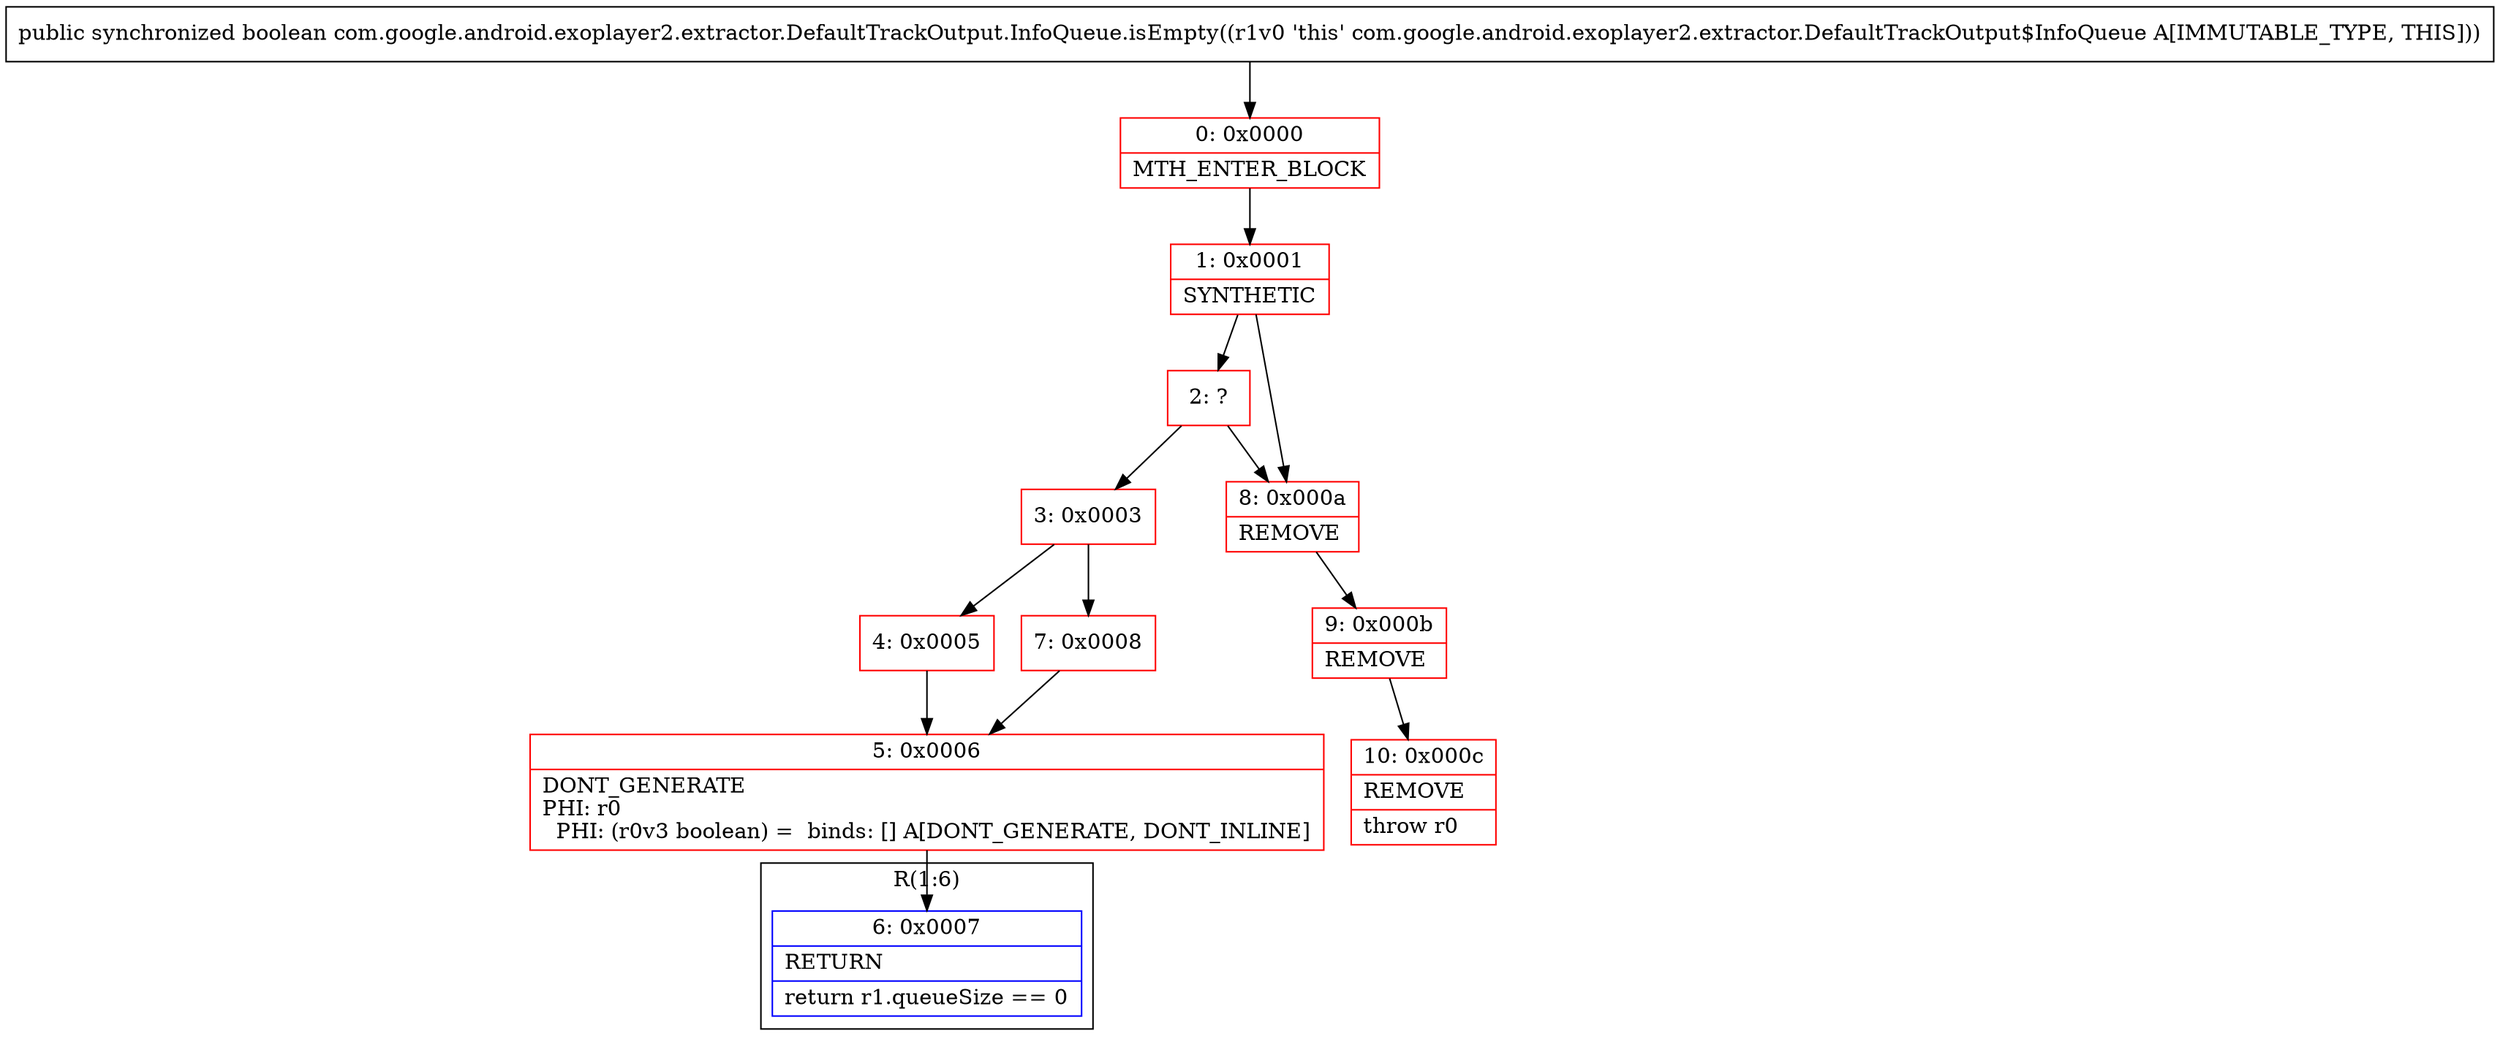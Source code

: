 digraph "CFG forcom.google.android.exoplayer2.extractor.DefaultTrackOutput.InfoQueue.isEmpty()Z" {
subgraph cluster_Region_1904547257 {
label = "R(1:6)";
node [shape=record,color=blue];
Node_6 [shape=record,label="{6\:\ 0x0007|RETURN\l|return r1.queueSize == 0\l}"];
}
Node_0 [shape=record,color=red,label="{0\:\ 0x0000|MTH_ENTER_BLOCK\l}"];
Node_1 [shape=record,color=red,label="{1\:\ 0x0001|SYNTHETIC\l}"];
Node_2 [shape=record,color=red,label="{2\:\ ?}"];
Node_3 [shape=record,color=red,label="{3\:\ 0x0003}"];
Node_4 [shape=record,color=red,label="{4\:\ 0x0005}"];
Node_5 [shape=record,color=red,label="{5\:\ 0x0006|DONT_GENERATE\lPHI: r0 \l  PHI: (r0v3 boolean) =  binds: [] A[DONT_GENERATE, DONT_INLINE]\l}"];
Node_7 [shape=record,color=red,label="{7\:\ 0x0008}"];
Node_8 [shape=record,color=red,label="{8\:\ 0x000a|REMOVE\l}"];
Node_9 [shape=record,color=red,label="{9\:\ 0x000b|REMOVE\l}"];
Node_10 [shape=record,color=red,label="{10\:\ 0x000c|REMOVE\l|throw r0\l}"];
MethodNode[shape=record,label="{public synchronized boolean com.google.android.exoplayer2.extractor.DefaultTrackOutput.InfoQueue.isEmpty((r1v0 'this' com.google.android.exoplayer2.extractor.DefaultTrackOutput$InfoQueue A[IMMUTABLE_TYPE, THIS])) }"];
MethodNode -> Node_0;
Node_0 -> Node_1;
Node_1 -> Node_2;
Node_1 -> Node_8;
Node_2 -> Node_3;
Node_2 -> Node_8;
Node_3 -> Node_4;
Node_3 -> Node_7;
Node_4 -> Node_5;
Node_5 -> Node_6;
Node_7 -> Node_5;
Node_8 -> Node_9;
Node_9 -> Node_10;
}

